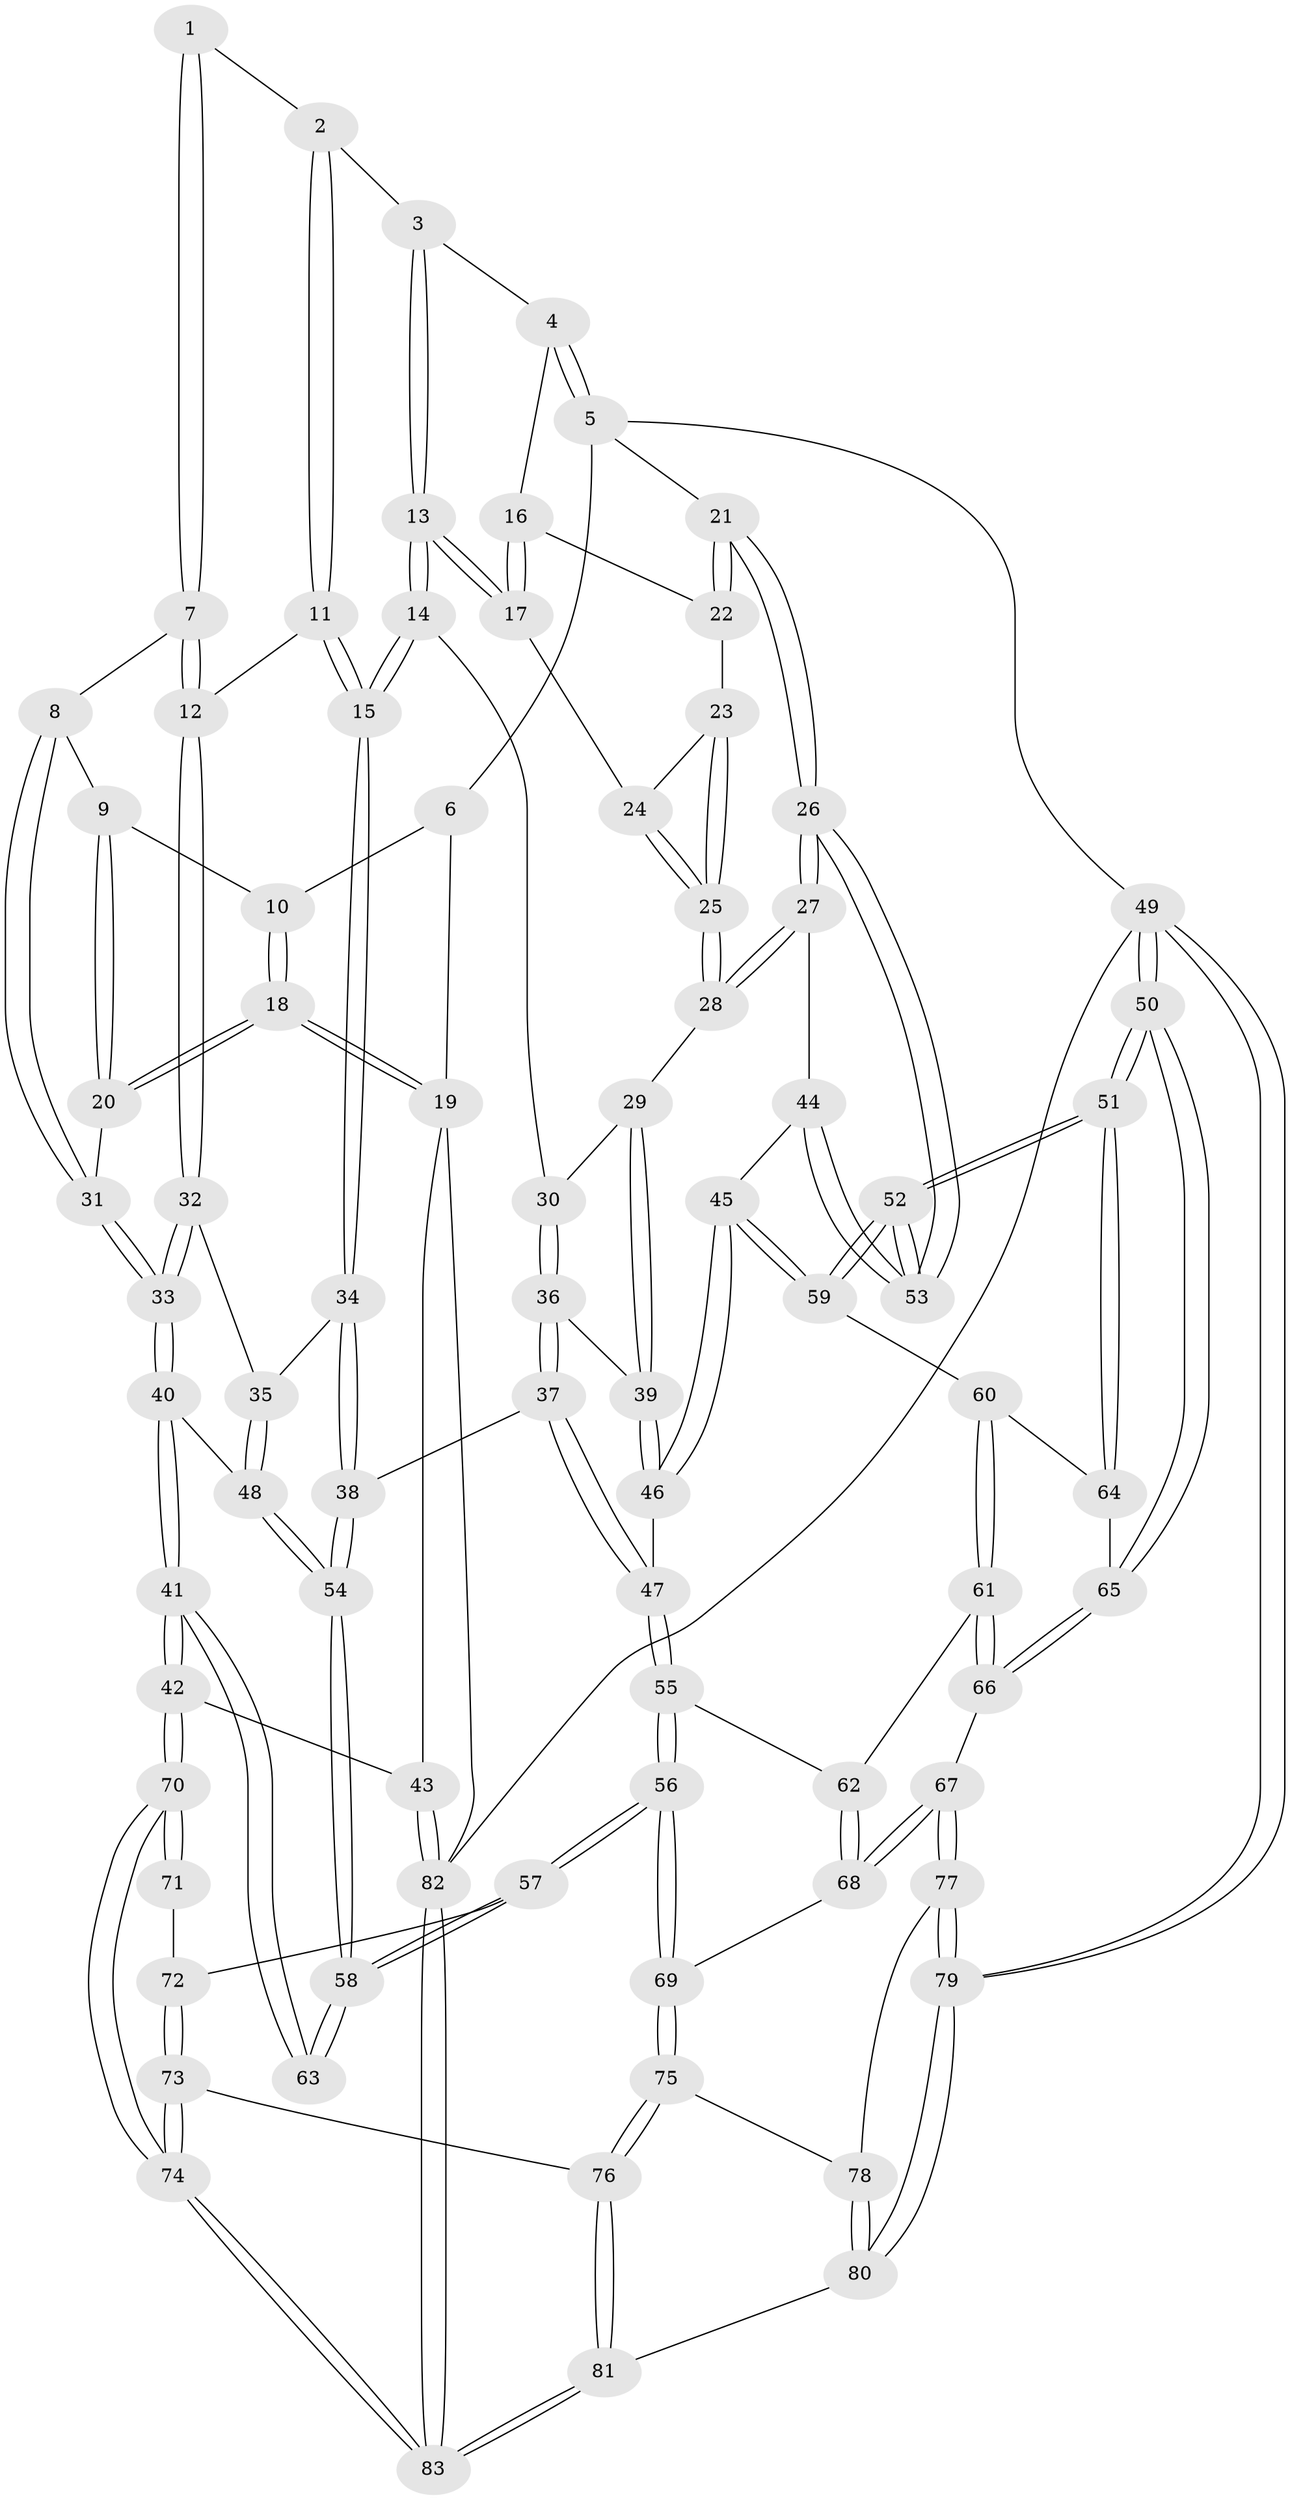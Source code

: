 // coarse degree distribution, {3: 0.24, 4: 0.38, 5: 0.32, 6: 0.04, 2: 0.02}
// Generated by graph-tools (version 1.1) at 2025/42/03/06/25 10:42:35]
// undirected, 83 vertices, 204 edges
graph export_dot {
graph [start="1"]
  node [color=gray90,style=filled];
  1 [pos="+0.46521259782112334+0"];
  2 [pos="+0.4763414818737614+0"];
  3 [pos="+0.5295320764613208+0"];
  4 [pos="+0.7564967925217153+0"];
  5 [pos="+1+0"];
  6 [pos="+0.15831748602091444+0"];
  7 [pos="+0.2972433617745099+0.1523800341225619"];
  8 [pos="+0.29626729091545345+0.15225483719701324"];
  9 [pos="+0.16632654576540698+0"];
  10 [pos="+0.16523042342450456+0"];
  11 [pos="+0.45367743942786004+0.18380273492110547"];
  12 [pos="+0.37046853920938955+0.1836843810556208"];
  13 [pos="+0.5952485666502785+0.22566170552586023"];
  14 [pos="+0.5948478728035665+0.22618857465825792"];
  15 [pos="+0.5218457051209656+0.23442948197356797"];
  16 [pos="+0.7136739309618161+0.05062652819362266"];
  17 [pos="+0.6917314624042179+0.13441626854139138"];
  18 [pos="+0+0.1955806064440838"];
  19 [pos="+0+0.2037344064317818"];
  20 [pos="+0.07426856599749083+0.19654302660814113"];
  21 [pos="+1+0"];
  22 [pos="+0.8868290869072645+0.15478783889795805"];
  23 [pos="+0.8720975145586224+0.1680938315735739"];
  24 [pos="+0.7450661956912521+0.16010596130796653"];
  25 [pos="+0.8314122237239528+0.31358283594815917"];
  26 [pos="+1+0.3624221898116134"];
  27 [pos="+0.8432798710782113+0.3414476398147468"];
  28 [pos="+0.8311628834730131+0.32574434439976274"];
  29 [pos="+0.7573428447855368+0.31077632271382477"];
  30 [pos="+0.6052580099720942+0.23809944234309594"];
  31 [pos="+0.15941953984084598+0.2629248469571206"];
  32 [pos="+0.28925985432868156+0.3986675717957321"];
  33 [pos="+0.18578258406968484+0.4141824248948777"];
  34 [pos="+0.4429577009772759+0.43184113491402737"];
  35 [pos="+0.3860247334988849+0.4207652658386334"];
  36 [pos="+0.6395828240507028+0.37831623226490607"];
  37 [pos="+0.5100613167037097+0.46669911647429596"];
  38 [pos="+0.45137537651793025+0.44672021191619377"];
  39 [pos="+0.6721325065043168+0.41523228075153923"];
  40 [pos="+0.1270423744988341+0.49412069792508223"];
  41 [pos="+0+0.5962482647057666"];
  42 [pos="+0+0.6261155001744557"];
  43 [pos="+0+0.6263602602809863"];
  44 [pos="+0.7742570050514895+0.5038040907820877"];
  45 [pos="+0.7360174548069239+0.529468527034255"];
  46 [pos="+0.7207550141084011+0.5253395463581595"];
  47 [pos="+0.6241260460930906+0.5426164842319415"];
  48 [pos="+0.30000654920957204+0.5757614391099698"];
  49 [pos="+1+1"];
  50 [pos="+1+1"];
  51 [pos="+1+0.8764098970590319"];
  52 [pos="+1+0.7836371207167807"];
  53 [pos="+1+0.5781745945713485"];
  54 [pos="+0.4024176651813823+0.632411255879497"];
  55 [pos="+0.5600573252424139+0.6540777132550839"];
  56 [pos="+0.46386375854071155+0.7225682873307601"];
  57 [pos="+0.45062382661815703+0.7126951816228985"];
  58 [pos="+0.4098721740912079+0.6649417106232495"];
  59 [pos="+0.7514803778442632+0.5903192026105557"];
  60 [pos="+0.7502786580296803+0.600818938137882"];
  61 [pos="+0.7327901329593663+0.6358299421047454"];
  62 [pos="+0.6596038462801446+0.6968355996838276"];
  63 [pos="+0.3027944926249751+0.6894798441610068"];
  64 [pos="+0.7866578471109351+0.6645979630762614"];
  65 [pos="+0.8282588287763465+0.8396120222273787"];
  66 [pos="+0.7391722546674683+0.8032285003788681"];
  67 [pos="+0.6849374462717179+0.8012028156643326"];
  68 [pos="+0.6686291103961834+0.7839185554848224"];
  69 [pos="+0.4658763456233696+0.7287042182310978"];
  70 [pos="+0.16474175660006796+0.8312726651194398"];
  71 [pos="+0.2639073316934059+0.7603621222073855"];
  72 [pos="+0.3264678729740456+0.7817821565279064"];
  73 [pos="+0.2504278972805367+0.9083208842672308"];
  74 [pos="+0.2188370429180825+0.917907210775694"];
  75 [pos="+0.46644405659729676+0.8254138991847476"];
  76 [pos="+0.426369808966992+0.8924442387853484"];
  77 [pos="+0.6346031835326739+0.8665557078565654"];
  78 [pos="+0.5738419281401295+0.8776847099652443"];
  79 [pos="+0.8198915639357893+1"];
  80 [pos="+0.5931732427379329+1"];
  81 [pos="+0.5046657036130777+1"];
  82 [pos="+0+1"];
  83 [pos="+0.137189067465682+1"];
  1 -- 2;
  1 -- 7;
  1 -- 7;
  2 -- 3;
  2 -- 11;
  2 -- 11;
  3 -- 4;
  3 -- 13;
  3 -- 13;
  4 -- 5;
  4 -- 5;
  4 -- 16;
  5 -- 6;
  5 -- 21;
  5 -- 49;
  6 -- 10;
  6 -- 19;
  7 -- 8;
  7 -- 12;
  7 -- 12;
  8 -- 9;
  8 -- 31;
  8 -- 31;
  9 -- 10;
  9 -- 20;
  9 -- 20;
  10 -- 18;
  10 -- 18;
  11 -- 12;
  11 -- 15;
  11 -- 15;
  12 -- 32;
  12 -- 32;
  13 -- 14;
  13 -- 14;
  13 -- 17;
  13 -- 17;
  14 -- 15;
  14 -- 15;
  14 -- 30;
  15 -- 34;
  15 -- 34;
  16 -- 17;
  16 -- 17;
  16 -- 22;
  17 -- 24;
  18 -- 19;
  18 -- 19;
  18 -- 20;
  18 -- 20;
  19 -- 43;
  19 -- 82;
  20 -- 31;
  21 -- 22;
  21 -- 22;
  21 -- 26;
  21 -- 26;
  22 -- 23;
  23 -- 24;
  23 -- 25;
  23 -- 25;
  24 -- 25;
  24 -- 25;
  25 -- 28;
  25 -- 28;
  26 -- 27;
  26 -- 27;
  26 -- 53;
  26 -- 53;
  27 -- 28;
  27 -- 28;
  27 -- 44;
  28 -- 29;
  29 -- 30;
  29 -- 39;
  29 -- 39;
  30 -- 36;
  30 -- 36;
  31 -- 33;
  31 -- 33;
  32 -- 33;
  32 -- 33;
  32 -- 35;
  33 -- 40;
  33 -- 40;
  34 -- 35;
  34 -- 38;
  34 -- 38;
  35 -- 48;
  35 -- 48;
  36 -- 37;
  36 -- 37;
  36 -- 39;
  37 -- 38;
  37 -- 47;
  37 -- 47;
  38 -- 54;
  38 -- 54;
  39 -- 46;
  39 -- 46;
  40 -- 41;
  40 -- 41;
  40 -- 48;
  41 -- 42;
  41 -- 42;
  41 -- 63;
  41 -- 63;
  42 -- 43;
  42 -- 70;
  42 -- 70;
  43 -- 82;
  43 -- 82;
  44 -- 45;
  44 -- 53;
  44 -- 53;
  45 -- 46;
  45 -- 46;
  45 -- 59;
  45 -- 59;
  46 -- 47;
  47 -- 55;
  47 -- 55;
  48 -- 54;
  48 -- 54;
  49 -- 50;
  49 -- 50;
  49 -- 79;
  49 -- 79;
  49 -- 82;
  50 -- 51;
  50 -- 51;
  50 -- 65;
  50 -- 65;
  51 -- 52;
  51 -- 52;
  51 -- 64;
  51 -- 64;
  52 -- 53;
  52 -- 53;
  52 -- 59;
  52 -- 59;
  54 -- 58;
  54 -- 58;
  55 -- 56;
  55 -- 56;
  55 -- 62;
  56 -- 57;
  56 -- 57;
  56 -- 69;
  56 -- 69;
  57 -- 58;
  57 -- 58;
  57 -- 72;
  58 -- 63;
  58 -- 63;
  59 -- 60;
  60 -- 61;
  60 -- 61;
  60 -- 64;
  61 -- 62;
  61 -- 66;
  61 -- 66;
  62 -- 68;
  62 -- 68;
  64 -- 65;
  65 -- 66;
  65 -- 66;
  66 -- 67;
  67 -- 68;
  67 -- 68;
  67 -- 77;
  67 -- 77;
  68 -- 69;
  69 -- 75;
  69 -- 75;
  70 -- 71;
  70 -- 71;
  70 -- 74;
  70 -- 74;
  71 -- 72;
  72 -- 73;
  72 -- 73;
  73 -- 74;
  73 -- 74;
  73 -- 76;
  74 -- 83;
  74 -- 83;
  75 -- 76;
  75 -- 76;
  75 -- 78;
  76 -- 81;
  76 -- 81;
  77 -- 78;
  77 -- 79;
  77 -- 79;
  78 -- 80;
  78 -- 80;
  79 -- 80;
  79 -- 80;
  80 -- 81;
  81 -- 83;
  81 -- 83;
  82 -- 83;
  82 -- 83;
}
